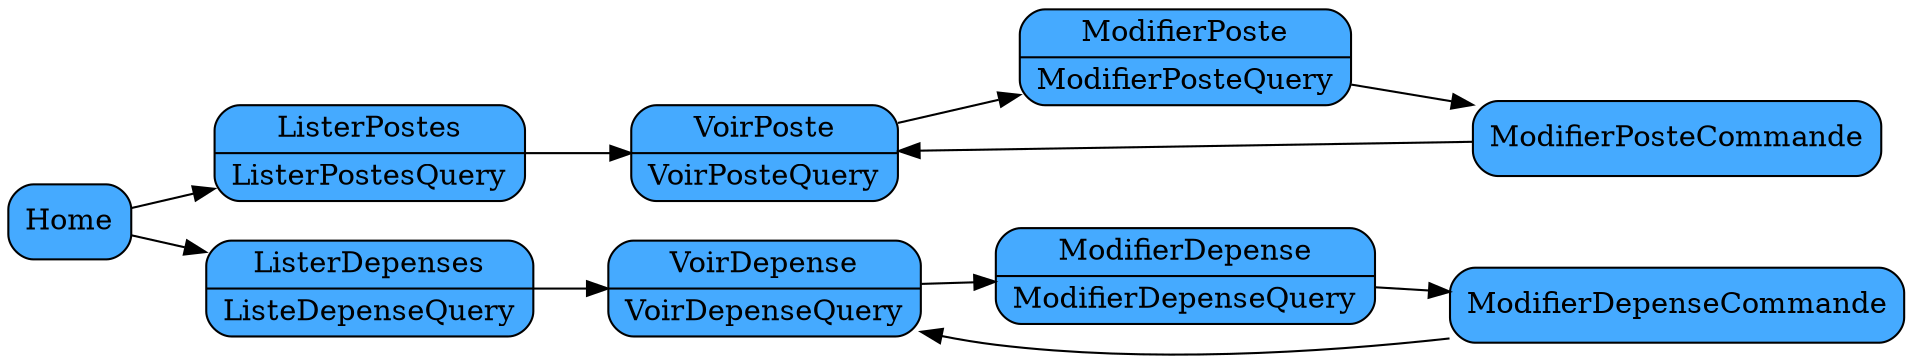digraph G {
    rankdir="LR"
    node [shape="Mrecord", fillcolor="#45aaff", style=filled]
    Home -> {ListerPostes, ListerDepenses}


    ListerDepenses [label="{{ListerDepenses | ListeDepenseQuery}}"]
    VoirDepense [label="{{VoirDepense | VoirDepenseQuery}}"]
    ModifierDepense [label="{{ModifierDepense | ModifierDepenseQuery}}"]
    ListerPostes [label="{{ListerPostes | ListerPostesQuery}}"]
    VoirPoste [label="{{VoirPoste | VoirPosteQuery}}"]
    ModifierPoste [label="{{ModifierPoste | ModifierPosteQuery}}"]

    ListerDepenses -> VoirDepense -> ModifierDepense
    ModifierDepense -> ModifierDepenseCommande -> VoirDepense

    ListerPostes -> VoirPoste -> ModifierPoste 
    ModifierPoste -> ModifierPosteCommande -> VoirPoste
}
